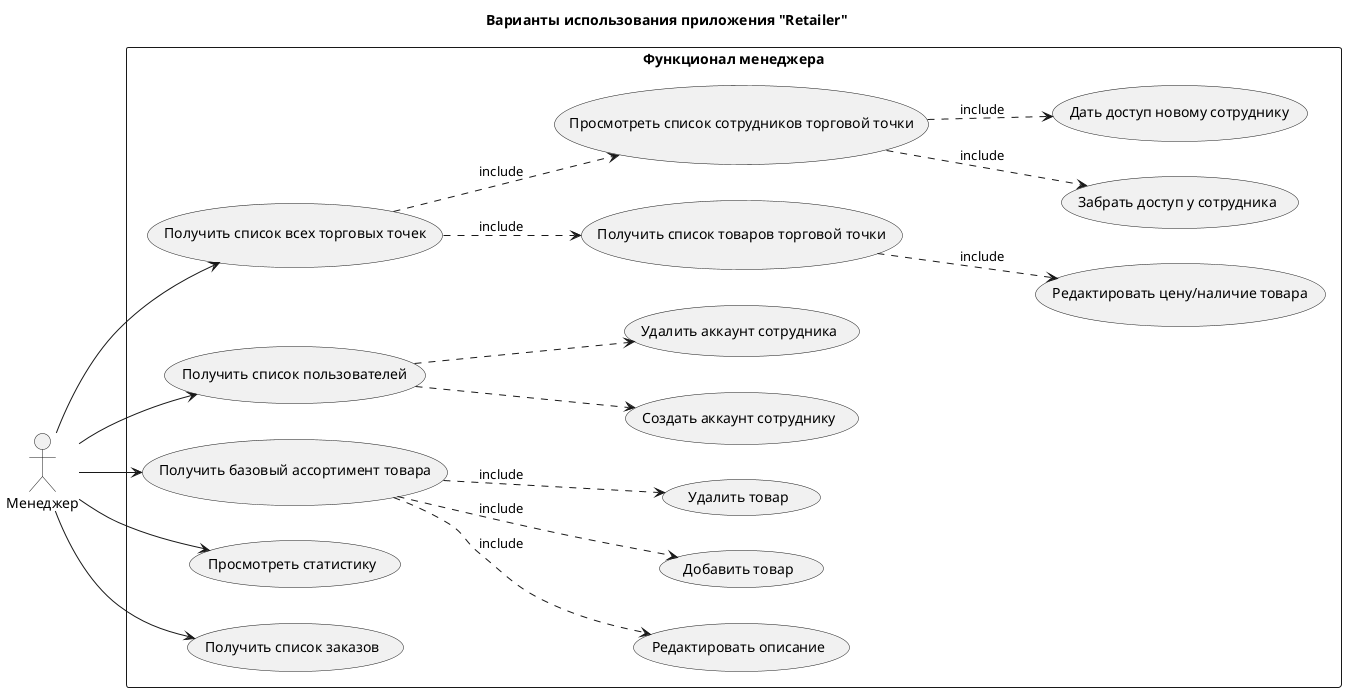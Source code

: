 @startuml "Retailer"

title Варианты использования приложения "Retailer"

left to right direction

actor :Менеджер: as Admin


rectangle "Функционал менеджера" {
    usecase "Получить список всех торговых точек" as AdminShopList
	usecase "Получить список товаров торговой точки" as AdminShopInfo
	usecase "Редактировать цену/наличие товара" as AdminProductEdit
    usecase "Просмотреть список сотрудников торговой точки" as AdminShopStaffList
    usecase "Забрать доступ у сотрудника" as RevokeStaff
    usecase "Дать доступ новому сотруднику" as GrantStaff
    usecase "Получить список пользователей" as AdminStaffList
    usecase "Создать аккаунт сотруднику" as AdminStaffCreate
    usecase "Удалить аккаунт сотрудника" as AdminStaffRemove
    usecase "Получить базовый ассортимент товара" as AdminProductList
    usecase "Редактировать описание" as AdminEditProduct
    usecase "Добавить товар" as AdminAddProduct
    usecase "Удалить товар" as AdminRemoveProduct
    usecase "Просмотреть статистику" as AdminGetStat
    usecase "Получить список заказов" as AdminOrdersList
}


Admin --> AdminShopList
AdminShopList ..> AdminShopStaffList : include
AdminShopStaffList ..> RevokeStaff : include
AdminShopStaffList ..> GrantStaff : include
AdminShopList ..> AdminShopInfo : include
AdminShopInfo ..> AdminProductEdit : include

Admin --> AdminStaffList
AdminStaffList ..> AdminStaffCreate
AdminStaffList ..> AdminStaffRemove

Admin --> AdminProductList
AdminProductList ..> AdminAddProduct : include
AdminProductList ..> AdminEditProduct : include
AdminProductList ..> AdminRemoveProduct : include

Admin --> AdminGetStat
Admin --> AdminOrdersList


@enduml
